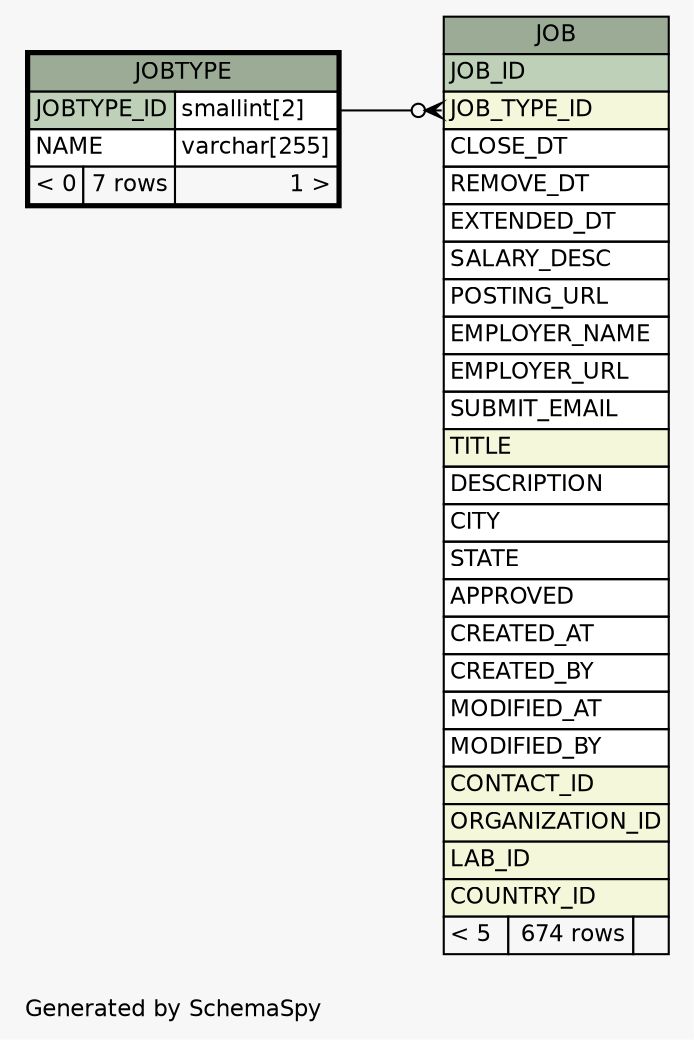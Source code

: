 // dot 2.38.0 on Windows 10 10.0
// SchemaSpy rev Unknown
digraph "oneDegreeRelationshipsDiagram" {
  graph [
    rankdir="RL"
    bgcolor="#f7f7f7"
    label="\nGenerated by SchemaSpy"
    labeljust="l"
    nodesep="0.18"
    ranksep="0.46"
    fontname="Helvetica"
    fontsize="11"
  ];
  node [
    fontname="Helvetica"
    fontsize="11"
    shape="plaintext"
  ];
  edge [
    arrowsize="0.8"
  ];
  "JOB":"JOB_TYPE_ID":w -> "JOBTYPE":"JOBTYPE_ID.type":e [arrowhead=none dir=back arrowtail=crowodot];
  "JOB" [
    label=<
    <TABLE BORDER="0" CELLBORDER="1" CELLSPACING="0" BGCOLOR="#ffffff">
      <TR><TD COLSPAN="3" BGCOLOR="#9bab96" ALIGN="CENTER">JOB</TD></TR>
      <TR><TD PORT="JOB_ID" COLSPAN="3" BGCOLOR="#bed1b8" ALIGN="LEFT">JOB_ID</TD></TR>
      <TR><TD PORT="JOB_TYPE_ID" COLSPAN="3" BGCOLOR="#f4f7da" ALIGN="LEFT">JOB_TYPE_ID</TD></TR>
      <TR><TD PORT="CLOSE_DT" COLSPAN="3" ALIGN="LEFT">CLOSE_DT</TD></TR>
      <TR><TD PORT="REMOVE_DT" COLSPAN="3" ALIGN="LEFT">REMOVE_DT</TD></TR>
      <TR><TD PORT="EXTENDED_DT" COLSPAN="3" ALIGN="LEFT">EXTENDED_DT</TD></TR>
      <TR><TD PORT="SALARY_DESC" COLSPAN="3" ALIGN="LEFT">SALARY_DESC</TD></TR>
      <TR><TD PORT="POSTING_URL" COLSPAN="3" ALIGN="LEFT">POSTING_URL</TD></TR>
      <TR><TD PORT="EMPLOYER_NAME" COLSPAN="3" ALIGN="LEFT">EMPLOYER_NAME</TD></TR>
      <TR><TD PORT="EMPLOYER_URL" COLSPAN="3" ALIGN="LEFT">EMPLOYER_URL</TD></TR>
      <TR><TD PORT="SUBMIT_EMAIL" COLSPAN="3" ALIGN="LEFT">SUBMIT_EMAIL</TD></TR>
      <TR><TD PORT="TITLE" COLSPAN="3" BGCOLOR="#f4f7da" ALIGN="LEFT">TITLE</TD></TR>
      <TR><TD PORT="DESCRIPTION" COLSPAN="3" ALIGN="LEFT">DESCRIPTION</TD></TR>
      <TR><TD PORT="CITY" COLSPAN="3" ALIGN="LEFT">CITY</TD></TR>
      <TR><TD PORT="STATE" COLSPAN="3" ALIGN="LEFT">STATE</TD></TR>
      <TR><TD PORT="APPROVED" COLSPAN="3" ALIGN="LEFT">APPROVED</TD></TR>
      <TR><TD PORT="CREATED_AT" COLSPAN="3" ALIGN="LEFT">CREATED_AT</TD></TR>
      <TR><TD PORT="CREATED_BY" COLSPAN="3" ALIGN="LEFT">CREATED_BY</TD></TR>
      <TR><TD PORT="MODIFIED_AT" COLSPAN="3" ALIGN="LEFT">MODIFIED_AT</TD></TR>
      <TR><TD PORT="MODIFIED_BY" COLSPAN="3" ALIGN="LEFT">MODIFIED_BY</TD></TR>
      <TR><TD PORT="CONTACT_ID" COLSPAN="3" BGCOLOR="#f4f7da" ALIGN="LEFT">CONTACT_ID</TD></TR>
      <TR><TD PORT="ORGANIZATION_ID" COLSPAN="3" BGCOLOR="#f4f7da" ALIGN="LEFT">ORGANIZATION_ID</TD></TR>
      <TR><TD PORT="LAB_ID" COLSPAN="3" BGCOLOR="#f4f7da" ALIGN="LEFT">LAB_ID</TD></TR>
      <TR><TD PORT="COUNTRY_ID" COLSPAN="3" BGCOLOR="#f4f7da" ALIGN="LEFT">COUNTRY_ID</TD></TR>
      <TR><TD ALIGN="LEFT" BGCOLOR="#f7f7f7">&lt; 5</TD><TD ALIGN="RIGHT" BGCOLOR="#f7f7f7">674 rows</TD><TD ALIGN="RIGHT" BGCOLOR="#f7f7f7">  </TD></TR>
    </TABLE>>
    URL="JOB.html"
    tooltip="JOB"
  ];
  "JOBTYPE" [
    label=<
    <TABLE BORDER="2" CELLBORDER="1" CELLSPACING="0" BGCOLOR="#ffffff">
      <TR><TD COLSPAN="3" BGCOLOR="#9bab96" ALIGN="CENTER">JOBTYPE</TD></TR>
      <TR><TD PORT="JOBTYPE_ID" COLSPAN="2" BGCOLOR="#bed1b8" ALIGN="LEFT">JOBTYPE_ID</TD><TD PORT="JOBTYPE_ID.type" ALIGN="LEFT">smallint[2]</TD></TR>
      <TR><TD PORT="NAME" COLSPAN="2" ALIGN="LEFT">NAME</TD><TD PORT="NAME.type" ALIGN="LEFT">varchar[255]</TD></TR>
      <TR><TD ALIGN="LEFT" BGCOLOR="#f7f7f7">&lt; 0</TD><TD ALIGN="RIGHT" BGCOLOR="#f7f7f7">7 rows</TD><TD ALIGN="RIGHT" BGCOLOR="#f7f7f7">1 &gt;</TD></TR>
    </TABLE>>
    URL="JOBTYPE.html"
    tooltip="JOBTYPE"
  ];
}
